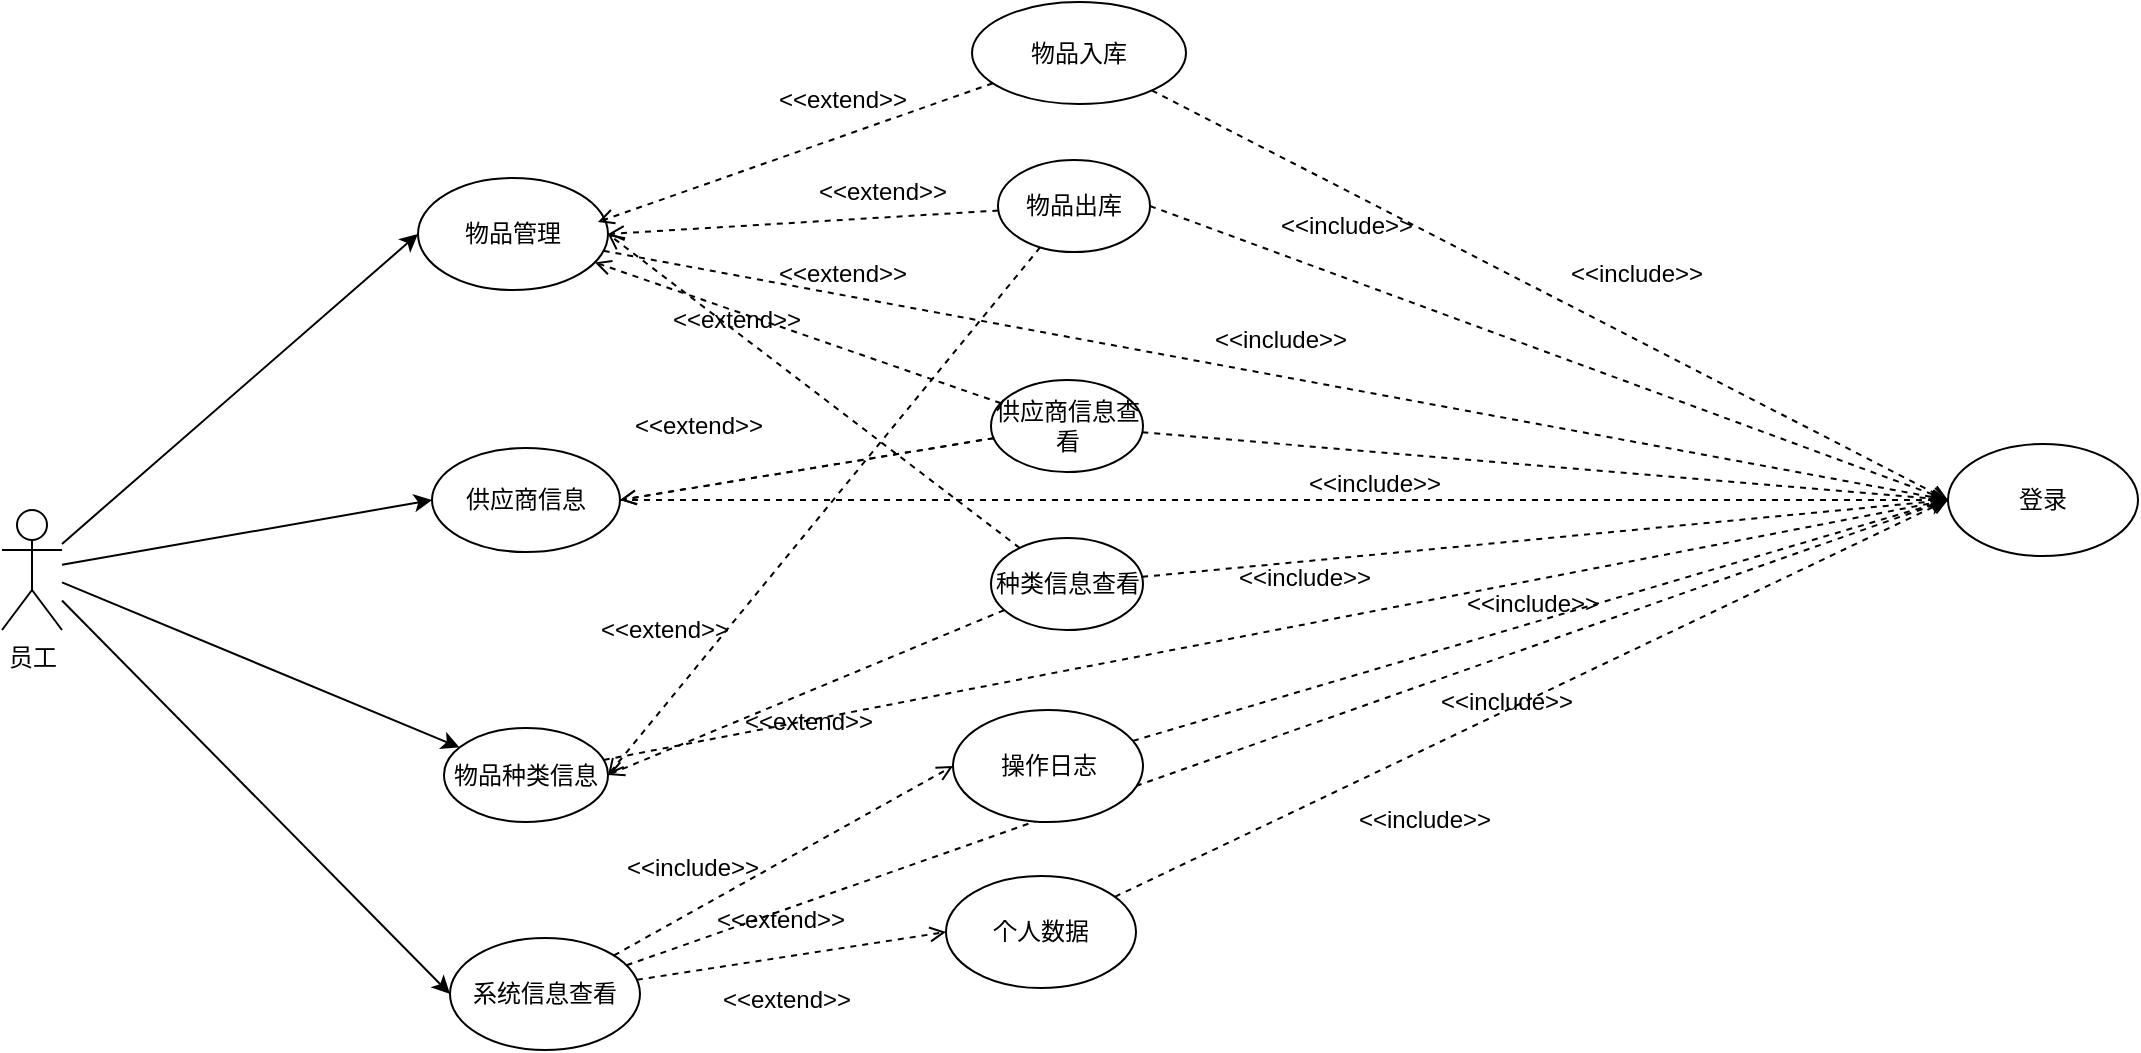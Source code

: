 <mxfile version="26.0.15">
  <diagram name="第 1 页" id="WtR9e3HdYUOJ1lMreugZ">
    <mxGraphModel dx="1826" dy="755" grid="0" gridSize="10" guides="1" tooltips="1" connect="1" arrows="1" fold="1" page="0" pageScale="1" pageWidth="827" pageHeight="1169" math="0" shadow="0">
      <root>
        <mxCell id="0" />
        <mxCell id="1" parent="0" />
        <mxCell id="F2PklvX9BzaPfLRtc6xG-81" style="rounded=0;orthogonalLoop=1;jettySize=auto;html=1;entryX=0;entryY=0.5;entryDx=0;entryDy=0;" parent="1" source="F2PklvX9BzaPfLRtc6xG-1" target="F2PklvX9BzaPfLRtc6xG-2" edge="1">
          <mxGeometry relative="1" as="geometry" />
        </mxCell>
        <mxCell id="F2PklvX9BzaPfLRtc6xG-82" style="rounded=0;orthogonalLoop=1;jettySize=auto;html=1;entryX=0;entryY=0.5;entryDx=0;entryDy=0;" parent="1" source="F2PklvX9BzaPfLRtc6xG-1" target="F2PklvX9BzaPfLRtc6xG-3" edge="1">
          <mxGeometry relative="1" as="geometry" />
        </mxCell>
        <mxCell id="F2PklvX9BzaPfLRtc6xG-83" style="rounded=0;orthogonalLoop=1;jettySize=auto;html=1;" parent="1" source="F2PklvX9BzaPfLRtc6xG-1" target="F2PklvX9BzaPfLRtc6xG-6" edge="1">
          <mxGeometry relative="1" as="geometry" />
        </mxCell>
        <mxCell id="M0qSmVQjPo-8_12m-MSE-19" style="rounded=0;orthogonalLoop=1;jettySize=auto;html=1;entryX=0;entryY=0.5;entryDx=0;entryDy=0;" edge="1" parent="1" source="F2PklvX9BzaPfLRtc6xG-1" target="M0qSmVQjPo-8_12m-MSE-11">
          <mxGeometry relative="1" as="geometry" />
        </mxCell>
        <mxCell id="F2PklvX9BzaPfLRtc6xG-1" value="员工" style="shape=umlActor;verticalLabelPosition=bottom;verticalAlign=top;html=1;outlineConnect=0;" parent="1" vertex="1">
          <mxGeometry x="-226" y="264" width="30" height="60" as="geometry" />
        </mxCell>
        <mxCell id="M0qSmVQjPo-8_12m-MSE-28" style="rounded=0;orthogonalLoop=1;jettySize=auto;html=1;entryX=0;entryY=0.5;entryDx=0;entryDy=0;dashed=1;endArrow=open;endFill=0;" edge="1" parent="1" source="F2PklvX9BzaPfLRtc6xG-2" target="F2PklvX9BzaPfLRtc6xG-49">
          <mxGeometry relative="1" as="geometry" />
        </mxCell>
        <mxCell id="F2PklvX9BzaPfLRtc6xG-2" value="物品管理" style="ellipse;whiteSpace=wrap;html=1;" parent="1" vertex="1">
          <mxGeometry x="-18" y="98" width="95" height="56" as="geometry" />
        </mxCell>
        <mxCell id="F2PklvX9BzaPfLRtc6xG-78" style="rounded=0;orthogonalLoop=1;jettySize=auto;html=1;entryX=0;entryY=0.5;entryDx=0;entryDy=0;dashed=1;endArrow=open;endFill=0;" parent="1" source="F2PklvX9BzaPfLRtc6xG-3" target="F2PklvX9BzaPfLRtc6xG-49" edge="1">
          <mxGeometry relative="1" as="geometry" />
        </mxCell>
        <mxCell id="F2PklvX9BzaPfLRtc6xG-3" value="供应商信息" style="ellipse;whiteSpace=wrap;html=1;" parent="1" vertex="1">
          <mxGeometry x="-11" y="233" width="94" height="52" as="geometry" />
        </mxCell>
        <mxCell id="M0qSmVQjPo-8_12m-MSE-26" style="rounded=0;orthogonalLoop=1;jettySize=auto;html=1;entryX=0;entryY=0.5;entryDx=0;entryDy=0;dashed=1;endArrow=open;endFill=0;" edge="1" parent="1" source="F2PklvX9BzaPfLRtc6xG-6" target="F2PklvX9BzaPfLRtc6xG-49">
          <mxGeometry relative="1" as="geometry" />
        </mxCell>
        <mxCell id="F2PklvX9BzaPfLRtc6xG-6" value="物品种类信息" style="ellipse;whiteSpace=wrap;html=1;" parent="1" vertex="1">
          <mxGeometry x="-5" y="373" width="82" height="47" as="geometry" />
        </mxCell>
        <mxCell id="F2PklvX9BzaPfLRtc6xG-19" style="rounded=0;orthogonalLoop=1;jettySize=auto;html=1;entryX=1;entryY=0.5;entryDx=0;entryDy=0;dashed=1;strokeColor=default;endArrow=open;endFill=0;" parent="1" source="F2PklvX9BzaPfLRtc6xG-8" target="F2PklvX9BzaPfLRtc6xG-6" edge="1">
          <mxGeometry relative="1" as="geometry" />
        </mxCell>
        <mxCell id="F2PklvX9BzaPfLRtc6xG-25" style="rounded=0;orthogonalLoop=1;jettySize=auto;html=1;entryX=1;entryY=0.5;entryDx=0;entryDy=0;dashed=1;endArrow=open;endFill=0;" parent="1" source="F2PklvX9BzaPfLRtc6xG-8" target="F2PklvX9BzaPfLRtc6xG-2" edge="1">
          <mxGeometry relative="1" as="geometry" />
        </mxCell>
        <mxCell id="F2PklvX9BzaPfLRtc6xG-52" style="rounded=0;orthogonalLoop=1;jettySize=auto;html=1;entryX=0;entryY=0.5;entryDx=0;entryDy=0;dashed=1;endArrow=open;endFill=0;exitX=1;exitY=0.5;exitDx=0;exitDy=0;" parent="1" source="F2PklvX9BzaPfLRtc6xG-8" target="F2PklvX9BzaPfLRtc6xG-49" edge="1">
          <mxGeometry relative="1" as="geometry" />
        </mxCell>
        <mxCell id="F2PklvX9BzaPfLRtc6xG-8" value="物品出库" style="ellipse;whiteSpace=wrap;html=1;" parent="1" vertex="1">
          <mxGeometry x="272" y="89" width="76" height="46" as="geometry" />
        </mxCell>
        <mxCell id="F2PklvX9BzaPfLRtc6xG-50" style="rounded=0;orthogonalLoop=1;jettySize=auto;html=1;entryX=0;entryY=0.5;entryDx=0;entryDy=0;dashed=1;endArrow=open;endFill=0;" parent="1" source="F2PklvX9BzaPfLRtc6xG-9" target="F2PklvX9BzaPfLRtc6xG-49" edge="1">
          <mxGeometry relative="1" as="geometry" />
        </mxCell>
        <mxCell id="F2PklvX9BzaPfLRtc6xG-9" value="物品入库" style="ellipse;whiteSpace=wrap;html=1;" parent="1" vertex="1">
          <mxGeometry x="259" y="10" width="107" height="51" as="geometry" />
        </mxCell>
        <mxCell id="F2PklvX9BzaPfLRtc6xG-27" style="rounded=0;orthogonalLoop=1;jettySize=auto;html=1;entryX=1;entryY=0.5;entryDx=0;entryDy=0;dashed=1;endArrow=open;endFill=0;" parent="1" source="F2PklvX9BzaPfLRtc6xG-11" target="F2PklvX9BzaPfLRtc6xG-3" edge="1">
          <mxGeometry relative="1" as="geometry" />
        </mxCell>
        <mxCell id="F2PklvX9BzaPfLRtc6xG-31" style="rounded=0;orthogonalLoop=1;jettySize=auto;html=1;entryX=1;entryY=0.5;entryDx=0;entryDy=0;dashed=1;endArrow=open;endFill=0;" parent="1" source="F2PklvX9BzaPfLRtc6xG-11" target="F2PklvX9BzaPfLRtc6xG-3" edge="1">
          <mxGeometry relative="1" as="geometry" />
        </mxCell>
        <mxCell id="F2PklvX9BzaPfLRtc6xG-56" style="rounded=0;orthogonalLoop=1;jettySize=auto;html=1;entryX=0;entryY=0.5;entryDx=0;entryDy=0;dashed=1;endArrow=open;endFill=0;" parent="1" source="F2PklvX9BzaPfLRtc6xG-11" target="F2PklvX9BzaPfLRtc6xG-49" edge="1">
          <mxGeometry relative="1" as="geometry" />
        </mxCell>
        <mxCell id="M0qSmVQjPo-8_12m-MSE-2" style="rounded=0;orthogonalLoop=1;jettySize=auto;html=1;dashed=1;endArrow=open;endFill=0;" edge="1" parent="1" source="F2PklvX9BzaPfLRtc6xG-11" target="F2PklvX9BzaPfLRtc6xG-2">
          <mxGeometry relative="1" as="geometry" />
        </mxCell>
        <mxCell id="F2PklvX9BzaPfLRtc6xG-11" value="供应商信息查看" style="ellipse;whiteSpace=wrap;html=1;" parent="1" vertex="1">
          <mxGeometry x="268.5" y="199" width="76" height="46" as="geometry" />
        </mxCell>
        <mxCell id="F2PklvX9BzaPfLRtc6xG-58" style="rounded=0;orthogonalLoop=1;jettySize=auto;html=1;entryX=0;entryY=0.5;entryDx=0;entryDy=0;dashed=1;endArrow=open;endFill=0;" parent="1" source="F2PklvX9BzaPfLRtc6xG-12" target="F2PklvX9BzaPfLRtc6xG-49" edge="1">
          <mxGeometry relative="1" as="geometry" />
        </mxCell>
        <mxCell id="M0qSmVQjPo-8_12m-MSE-4" style="rounded=0;orthogonalLoop=1;jettySize=auto;html=1;entryX=1;entryY=0.5;entryDx=0;entryDy=0;endArrow=open;endFill=0;dashed=1;" edge="1" parent="1" source="F2PklvX9BzaPfLRtc6xG-12" target="F2PklvX9BzaPfLRtc6xG-2">
          <mxGeometry relative="1" as="geometry" />
        </mxCell>
        <mxCell id="M0qSmVQjPo-8_12m-MSE-6" style="rounded=0;orthogonalLoop=1;jettySize=auto;html=1;entryX=1;entryY=0.5;entryDx=0;entryDy=0;dashed=1;endArrow=open;endFill=0;" edge="1" parent="1" source="F2PklvX9BzaPfLRtc6xG-12" target="F2PklvX9BzaPfLRtc6xG-6">
          <mxGeometry relative="1" as="geometry" />
        </mxCell>
        <mxCell id="F2PklvX9BzaPfLRtc6xG-12" value="种类信息查看" style="ellipse;whiteSpace=wrap;html=1;" parent="1" vertex="1">
          <mxGeometry x="268.5" y="278" width="76" height="46" as="geometry" />
        </mxCell>
        <mxCell id="F2PklvX9BzaPfLRtc6xG-21" style="rounded=0;orthogonalLoop=1;jettySize=auto;html=1;entryX=0.947;entryY=0.393;entryDx=0;entryDy=0;entryPerimeter=0;dashed=1;endArrow=open;endFill=0;" parent="1" source="F2PklvX9BzaPfLRtc6xG-9" target="F2PklvX9BzaPfLRtc6xG-2" edge="1">
          <mxGeometry relative="1" as="geometry" />
        </mxCell>
        <mxCell id="F2PklvX9BzaPfLRtc6xG-23" value="&amp;lt;&amp;lt;extend&amp;gt;&amp;gt;" style="text;html=1;align=center;verticalAlign=middle;resizable=0;points=[];autosize=1;strokeColor=none;fillColor=none;" parent="1" vertex="1">
          <mxGeometry x="153" y="46" width="82" height="26" as="geometry" />
        </mxCell>
        <mxCell id="F2PklvX9BzaPfLRtc6xG-26" value="&amp;lt;&amp;lt;extend&amp;gt;&amp;gt;" style="text;html=1;align=center;verticalAlign=middle;resizable=0;points=[];autosize=1;strokeColor=none;fillColor=none;" parent="1" vertex="1">
          <mxGeometry x="173" y="92" width="82" height="26" as="geometry" />
        </mxCell>
        <mxCell id="F2PklvX9BzaPfLRtc6xG-30" value="&amp;lt;&amp;lt;extend&amp;gt;&amp;gt;" style="text;html=1;align=center;verticalAlign=middle;resizable=0;points=[];autosize=1;strokeColor=none;fillColor=none;" parent="1" vertex="1">
          <mxGeometry x="64" y="311" width="82" height="26" as="geometry" />
        </mxCell>
        <mxCell id="F2PklvX9BzaPfLRtc6xG-49" value="登录" style="ellipse;whiteSpace=wrap;html=1;" parent="1" vertex="1">
          <mxGeometry x="747" y="231" width="95" height="56" as="geometry" />
        </mxCell>
        <mxCell id="F2PklvX9BzaPfLRtc6xG-51" value="&amp;lt;&amp;lt;include&amp;gt;&amp;gt;" style="text;html=1;align=center;verticalAlign=middle;resizable=0;points=[];autosize=1;strokeColor=none;fillColor=none;" parent="1" vertex="1">
          <mxGeometry x="418" y="238" width="84" height="26" as="geometry" />
        </mxCell>
        <mxCell id="F2PklvX9BzaPfLRtc6xG-55" value="&amp;lt;&amp;lt;include&amp;gt;&amp;gt;" style="text;html=1;align=center;verticalAlign=middle;resizable=0;points=[];autosize=1;strokeColor=none;fillColor=none;" parent="1" vertex="1">
          <mxGeometry x="497" y="298" width="84" height="26" as="geometry" />
        </mxCell>
        <mxCell id="F2PklvX9BzaPfLRtc6xG-57" value="&amp;lt;&amp;lt;include&amp;gt;&amp;gt;" style="text;html=1;align=center;verticalAlign=middle;resizable=0;points=[];autosize=1;strokeColor=none;fillColor=none;" parent="1" vertex="1">
          <mxGeometry x="383" y="285" width="84" height="26" as="geometry" />
        </mxCell>
        <mxCell id="F2PklvX9BzaPfLRtc6xG-59" value="&amp;lt;&amp;lt;include&amp;gt;&amp;gt;" style="text;html=1;align=center;verticalAlign=middle;resizable=0;points=[];autosize=1;strokeColor=none;fillColor=none;" parent="1" vertex="1">
          <mxGeometry x="549" y="133" width="84" height="26" as="geometry" />
        </mxCell>
        <mxCell id="F2PklvX9BzaPfLRtc6xG-61" value="&amp;lt;&amp;lt;include&amp;gt;&amp;gt;" style="text;html=1;align=center;verticalAlign=middle;resizable=0;points=[];autosize=1;strokeColor=none;fillColor=none;" parent="1" vertex="1">
          <mxGeometry x="404" y="109" width="84" height="26" as="geometry" />
        </mxCell>
        <mxCell id="M0qSmVQjPo-8_12m-MSE-1" style="edgeStyle=orthogonalEdgeStyle;rounded=0;orthogonalLoop=1;jettySize=auto;html=1;exitX=0.5;exitY=1;exitDx=0;exitDy=0;" edge="1" parent="1" source="F2PklvX9BzaPfLRtc6xG-9" target="F2PklvX9BzaPfLRtc6xG-9">
          <mxGeometry relative="1" as="geometry" />
        </mxCell>
        <mxCell id="M0qSmVQjPo-8_12m-MSE-3" value="&amp;lt;&amp;lt;extend&amp;gt;&amp;gt;" style="text;html=1;align=center;verticalAlign=middle;resizable=0;points=[];autosize=1;strokeColor=none;fillColor=none;" vertex="1" parent="1">
          <mxGeometry x="153" y="133" width="82" height="26" as="geometry" />
        </mxCell>
        <mxCell id="M0qSmVQjPo-8_12m-MSE-5" value="&amp;lt;&amp;lt;extend&amp;gt;&amp;gt;" style="text;html=1;align=center;verticalAlign=middle;resizable=0;points=[];autosize=1;strokeColor=none;fillColor=none;" vertex="1" parent="1">
          <mxGeometry x="100" y="156" width="82" height="26" as="geometry" />
        </mxCell>
        <mxCell id="M0qSmVQjPo-8_12m-MSE-7" value="&amp;lt;&amp;lt;extend&amp;gt;&amp;gt;" style="text;html=1;align=center;verticalAlign=middle;resizable=0;points=[];autosize=1;strokeColor=none;fillColor=none;" vertex="1" parent="1">
          <mxGeometry x="136" y="357" width="82" height="26" as="geometry" />
        </mxCell>
        <mxCell id="M0qSmVQjPo-8_12m-MSE-8" value="&amp;lt;&amp;lt;extend&amp;gt;&amp;gt;" style="text;html=1;align=center;verticalAlign=middle;resizable=0;points=[];autosize=1;strokeColor=none;fillColor=none;" vertex="1" parent="1">
          <mxGeometry x="81" y="209" width="82" height="26" as="geometry" />
        </mxCell>
        <mxCell id="M0qSmVQjPo-8_12m-MSE-14" style="rounded=0;orthogonalLoop=1;jettySize=auto;html=1;entryX=0;entryY=0.5;entryDx=0;entryDy=0;dashed=1;endArrow=open;endFill=0;" edge="1" parent="1" source="M0qSmVQjPo-8_12m-MSE-11" target="M0qSmVQjPo-8_12m-MSE-12">
          <mxGeometry relative="1" as="geometry" />
        </mxCell>
        <mxCell id="M0qSmVQjPo-8_12m-MSE-17" style="rounded=0;orthogonalLoop=1;jettySize=auto;html=1;entryX=0;entryY=0.5;entryDx=0;entryDy=0;dashed=1;endArrow=open;endFill=0;" edge="1" parent="1" source="M0qSmVQjPo-8_12m-MSE-11" target="M0qSmVQjPo-8_12m-MSE-13">
          <mxGeometry relative="1" as="geometry" />
        </mxCell>
        <mxCell id="M0qSmVQjPo-8_12m-MSE-24" style="rounded=0;orthogonalLoop=1;jettySize=auto;html=1;entryX=0;entryY=0.5;entryDx=0;entryDy=0;dashed=1;" edge="1" parent="1" source="M0qSmVQjPo-8_12m-MSE-11" target="F2PklvX9BzaPfLRtc6xG-49">
          <mxGeometry relative="1" as="geometry" />
        </mxCell>
        <mxCell id="M0qSmVQjPo-8_12m-MSE-11" value="系统信息查看" style="ellipse;whiteSpace=wrap;html=1;" vertex="1" parent="1">
          <mxGeometry x="-2" y="478" width="95" height="56" as="geometry" />
        </mxCell>
        <mxCell id="M0qSmVQjPo-8_12m-MSE-20" style="rounded=0;orthogonalLoop=1;jettySize=auto;html=1;entryX=0;entryY=0.5;entryDx=0;entryDy=0;dashed=1;endArrow=open;endFill=0;" edge="1" parent="1" source="M0qSmVQjPo-8_12m-MSE-12" target="F2PklvX9BzaPfLRtc6xG-49">
          <mxGeometry relative="1" as="geometry" />
        </mxCell>
        <mxCell id="M0qSmVQjPo-8_12m-MSE-12" value="操作日志" style="ellipse;whiteSpace=wrap;html=1;" vertex="1" parent="1">
          <mxGeometry x="249.5" y="364" width="95" height="56" as="geometry" />
        </mxCell>
        <mxCell id="M0qSmVQjPo-8_12m-MSE-22" style="rounded=0;orthogonalLoop=1;jettySize=auto;html=1;entryX=0;entryY=0.5;entryDx=0;entryDy=0;dashed=1;endArrow=open;endFill=0;" edge="1" parent="1" source="M0qSmVQjPo-8_12m-MSE-13" target="F2PklvX9BzaPfLRtc6xG-49">
          <mxGeometry relative="1" as="geometry" />
        </mxCell>
        <mxCell id="M0qSmVQjPo-8_12m-MSE-13" value="个人数据" style="ellipse;whiteSpace=wrap;html=1;" vertex="1" parent="1">
          <mxGeometry x="246" y="447" width="95" height="56" as="geometry" />
        </mxCell>
        <mxCell id="M0qSmVQjPo-8_12m-MSE-15" value="&amp;lt;&amp;lt;extend&amp;gt;&amp;gt;" style="text;html=1;align=center;verticalAlign=middle;resizable=0;points=[];autosize=1;strokeColor=none;fillColor=none;" vertex="1" parent="1">
          <mxGeometry x="122" y="456" width="82" height="26" as="geometry" />
        </mxCell>
        <mxCell id="M0qSmVQjPo-8_12m-MSE-18" value="&amp;lt;&amp;lt;extend&amp;gt;&amp;gt;" style="text;html=1;align=center;verticalAlign=middle;resizable=0;points=[];autosize=1;strokeColor=none;fillColor=none;" vertex="1" parent="1">
          <mxGeometry x="125" y="496" width="82" height="26" as="geometry" />
        </mxCell>
        <mxCell id="M0qSmVQjPo-8_12m-MSE-21" value="&amp;lt;&amp;lt;include&amp;gt;&amp;gt;" style="text;html=1;align=center;verticalAlign=middle;resizable=0;points=[];autosize=1;strokeColor=none;fillColor=none;" vertex="1" parent="1">
          <mxGeometry x="484" y="347" width="84" height="26" as="geometry" />
        </mxCell>
        <mxCell id="M0qSmVQjPo-8_12m-MSE-23" value="&amp;lt;&amp;lt;include&amp;gt;&amp;gt;" style="text;html=1;align=center;verticalAlign=middle;resizable=0;points=[];autosize=1;strokeColor=none;fillColor=none;" vertex="1" parent="1">
          <mxGeometry x="443" y="406" width="84" height="26" as="geometry" />
        </mxCell>
        <mxCell id="M0qSmVQjPo-8_12m-MSE-25" value="&amp;lt;&amp;lt;include&amp;gt;&amp;gt;" style="text;html=1;align=center;verticalAlign=middle;resizable=0;points=[];autosize=1;strokeColor=none;fillColor=none;" vertex="1" parent="1">
          <mxGeometry x="77" y="430" width="84" height="26" as="geometry" />
        </mxCell>
        <mxCell id="M0qSmVQjPo-8_12m-MSE-29" value="&amp;lt;&amp;lt;include&amp;gt;&amp;gt;" style="text;html=1;align=center;verticalAlign=middle;resizable=0;points=[];autosize=1;strokeColor=none;fillColor=none;" vertex="1" parent="1">
          <mxGeometry x="371" y="166" width="84" height="26" as="geometry" />
        </mxCell>
      </root>
    </mxGraphModel>
  </diagram>
</mxfile>
